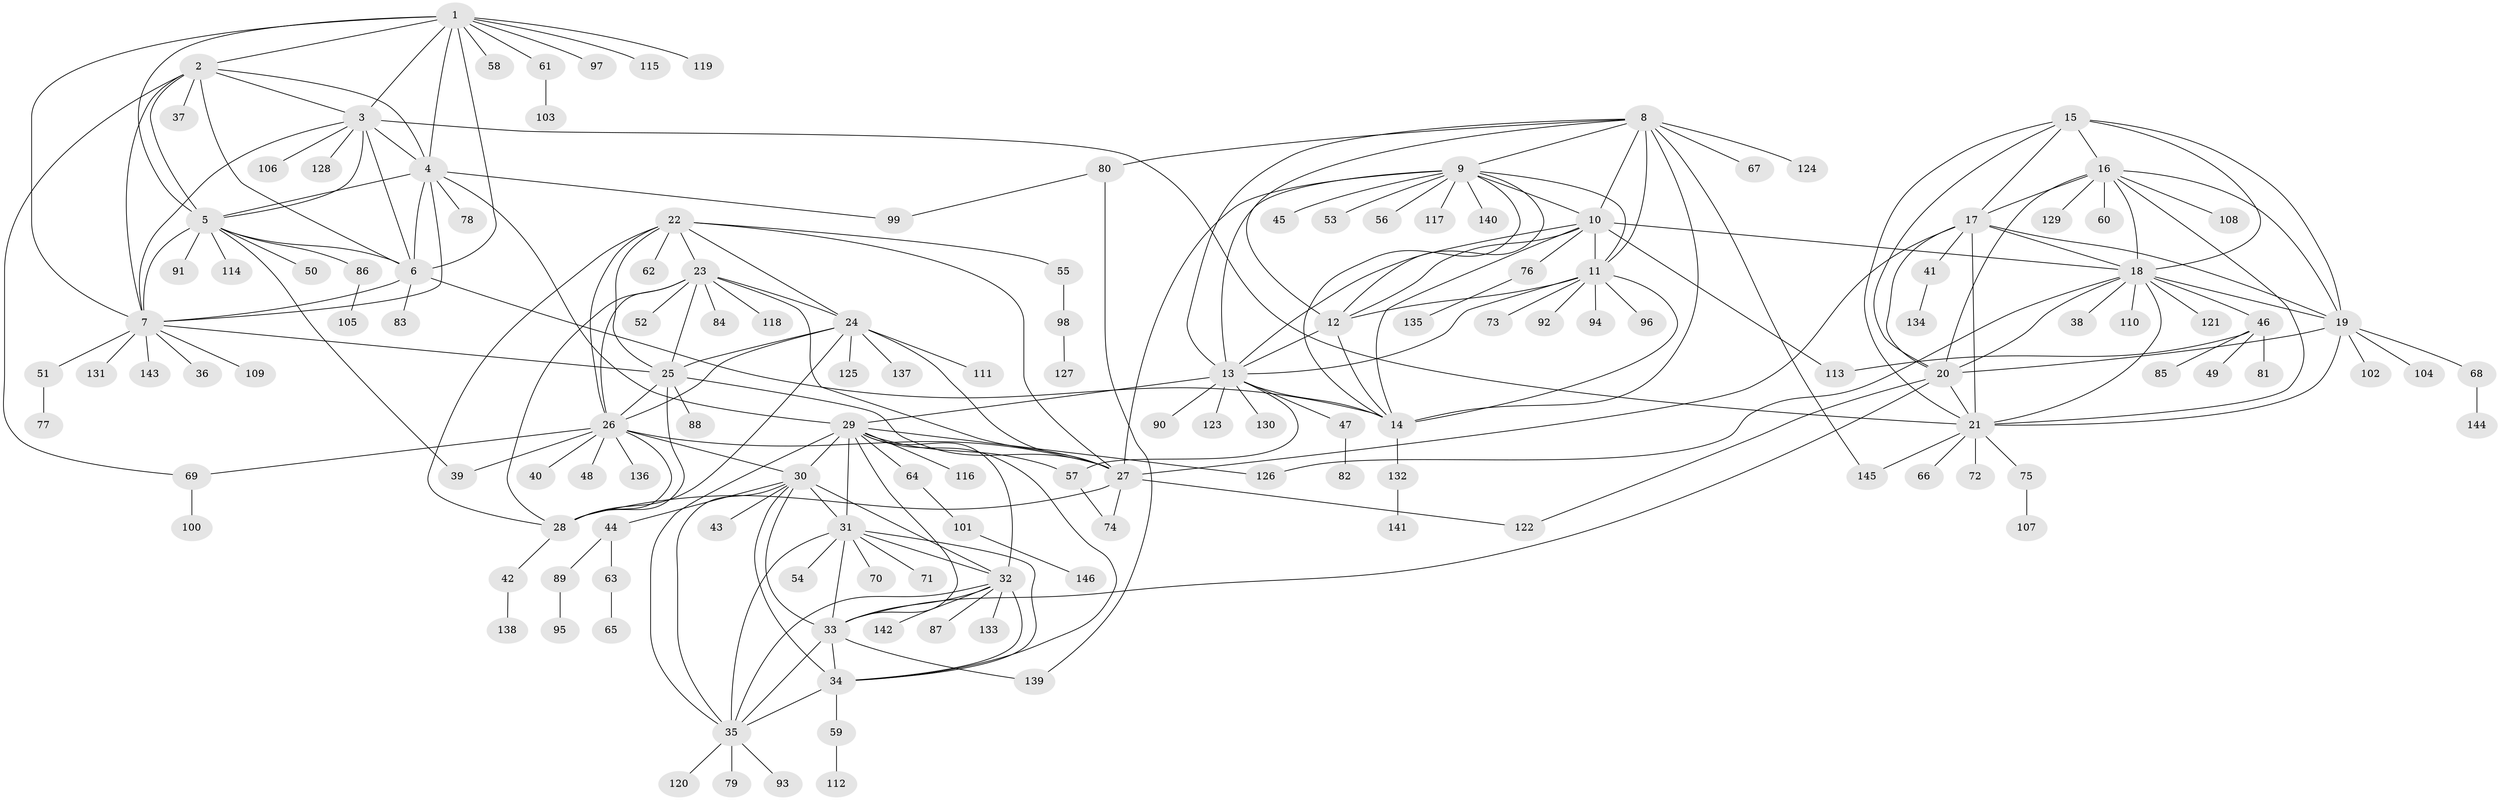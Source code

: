 // coarse degree distribution, {12: 0.009009009009009009, 5: 0.02702702702702703, 6: 0.018018018018018018, 11: 0.018018018018018018, 10: 0.009009009009009009, 14: 0.018018018018018018, 7: 0.04504504504504504, 8: 0.05405405405405406, 15: 0.009009009009009009, 1: 0.6486486486486487, 2: 0.10810810810810811, 3: 0.02702702702702703, 4: 0.009009009009009009}
// Generated by graph-tools (version 1.1) at 2025/24/03/03/25 07:24:10]
// undirected, 146 vertices, 236 edges
graph export_dot {
graph [start="1"]
  node [color=gray90,style=filled];
  1;
  2;
  3;
  4;
  5;
  6;
  7;
  8;
  9;
  10;
  11;
  12;
  13;
  14;
  15;
  16;
  17;
  18;
  19;
  20;
  21;
  22;
  23;
  24;
  25;
  26;
  27;
  28;
  29;
  30;
  31;
  32;
  33;
  34;
  35;
  36;
  37;
  38;
  39;
  40;
  41;
  42;
  43;
  44;
  45;
  46;
  47;
  48;
  49;
  50;
  51;
  52;
  53;
  54;
  55;
  56;
  57;
  58;
  59;
  60;
  61;
  62;
  63;
  64;
  65;
  66;
  67;
  68;
  69;
  70;
  71;
  72;
  73;
  74;
  75;
  76;
  77;
  78;
  79;
  80;
  81;
  82;
  83;
  84;
  85;
  86;
  87;
  88;
  89;
  90;
  91;
  92;
  93;
  94;
  95;
  96;
  97;
  98;
  99;
  100;
  101;
  102;
  103;
  104;
  105;
  106;
  107;
  108;
  109;
  110;
  111;
  112;
  113;
  114;
  115;
  116;
  117;
  118;
  119;
  120;
  121;
  122;
  123;
  124;
  125;
  126;
  127;
  128;
  129;
  130;
  131;
  132;
  133;
  134;
  135;
  136;
  137;
  138;
  139;
  140;
  141;
  142;
  143;
  144;
  145;
  146;
  1 -- 2;
  1 -- 3;
  1 -- 4;
  1 -- 5;
  1 -- 6;
  1 -- 7;
  1 -- 58;
  1 -- 61;
  1 -- 97;
  1 -- 115;
  1 -- 119;
  2 -- 3;
  2 -- 4;
  2 -- 5;
  2 -- 6;
  2 -- 7;
  2 -- 37;
  2 -- 69;
  3 -- 4;
  3 -- 5;
  3 -- 6;
  3 -- 7;
  3 -- 21;
  3 -- 106;
  3 -- 128;
  4 -- 5;
  4 -- 6;
  4 -- 7;
  4 -- 29;
  4 -- 78;
  4 -- 99;
  5 -- 6;
  5 -- 7;
  5 -- 39;
  5 -- 50;
  5 -- 86;
  5 -- 91;
  5 -- 114;
  6 -- 7;
  6 -- 14;
  6 -- 83;
  7 -- 25;
  7 -- 36;
  7 -- 51;
  7 -- 109;
  7 -- 131;
  7 -- 143;
  8 -- 9;
  8 -- 10;
  8 -- 11;
  8 -- 12;
  8 -- 13;
  8 -- 14;
  8 -- 67;
  8 -- 80;
  8 -- 124;
  8 -- 145;
  9 -- 10;
  9 -- 11;
  9 -- 12;
  9 -- 13;
  9 -- 14;
  9 -- 27;
  9 -- 45;
  9 -- 53;
  9 -- 56;
  9 -- 117;
  9 -- 140;
  10 -- 11;
  10 -- 12;
  10 -- 13;
  10 -- 14;
  10 -- 18;
  10 -- 76;
  10 -- 113;
  11 -- 12;
  11 -- 13;
  11 -- 14;
  11 -- 73;
  11 -- 92;
  11 -- 94;
  11 -- 96;
  12 -- 13;
  12 -- 14;
  13 -- 14;
  13 -- 29;
  13 -- 47;
  13 -- 57;
  13 -- 90;
  13 -- 123;
  13 -- 130;
  14 -- 132;
  15 -- 16;
  15 -- 17;
  15 -- 18;
  15 -- 19;
  15 -- 20;
  15 -- 21;
  16 -- 17;
  16 -- 18;
  16 -- 19;
  16 -- 20;
  16 -- 21;
  16 -- 60;
  16 -- 108;
  16 -- 129;
  17 -- 18;
  17 -- 19;
  17 -- 20;
  17 -- 21;
  17 -- 27;
  17 -- 41;
  18 -- 19;
  18 -- 20;
  18 -- 21;
  18 -- 38;
  18 -- 46;
  18 -- 110;
  18 -- 121;
  18 -- 126;
  19 -- 20;
  19 -- 21;
  19 -- 68;
  19 -- 102;
  19 -- 104;
  20 -- 21;
  20 -- 33;
  20 -- 122;
  21 -- 66;
  21 -- 72;
  21 -- 75;
  21 -- 145;
  22 -- 23;
  22 -- 24;
  22 -- 25;
  22 -- 26;
  22 -- 27;
  22 -- 28;
  22 -- 55;
  22 -- 62;
  23 -- 24;
  23 -- 25;
  23 -- 26;
  23 -- 27;
  23 -- 28;
  23 -- 52;
  23 -- 84;
  23 -- 118;
  24 -- 25;
  24 -- 26;
  24 -- 27;
  24 -- 28;
  24 -- 111;
  24 -- 125;
  24 -- 137;
  25 -- 26;
  25 -- 27;
  25 -- 28;
  25 -- 88;
  26 -- 27;
  26 -- 28;
  26 -- 30;
  26 -- 39;
  26 -- 40;
  26 -- 48;
  26 -- 69;
  26 -- 136;
  27 -- 28;
  27 -- 74;
  27 -- 122;
  28 -- 42;
  29 -- 30;
  29 -- 31;
  29 -- 32;
  29 -- 33;
  29 -- 34;
  29 -- 35;
  29 -- 57;
  29 -- 64;
  29 -- 116;
  29 -- 126;
  30 -- 31;
  30 -- 32;
  30 -- 33;
  30 -- 34;
  30 -- 35;
  30 -- 43;
  30 -- 44;
  31 -- 32;
  31 -- 33;
  31 -- 34;
  31 -- 35;
  31 -- 54;
  31 -- 70;
  31 -- 71;
  32 -- 33;
  32 -- 34;
  32 -- 35;
  32 -- 87;
  32 -- 133;
  32 -- 142;
  33 -- 34;
  33 -- 35;
  33 -- 139;
  34 -- 35;
  34 -- 59;
  35 -- 79;
  35 -- 93;
  35 -- 120;
  41 -- 134;
  42 -- 138;
  44 -- 63;
  44 -- 89;
  46 -- 49;
  46 -- 81;
  46 -- 85;
  46 -- 113;
  47 -- 82;
  51 -- 77;
  55 -- 98;
  57 -- 74;
  59 -- 112;
  61 -- 103;
  63 -- 65;
  64 -- 101;
  68 -- 144;
  69 -- 100;
  75 -- 107;
  76 -- 135;
  80 -- 99;
  80 -- 139;
  86 -- 105;
  89 -- 95;
  98 -- 127;
  101 -- 146;
  132 -- 141;
}
